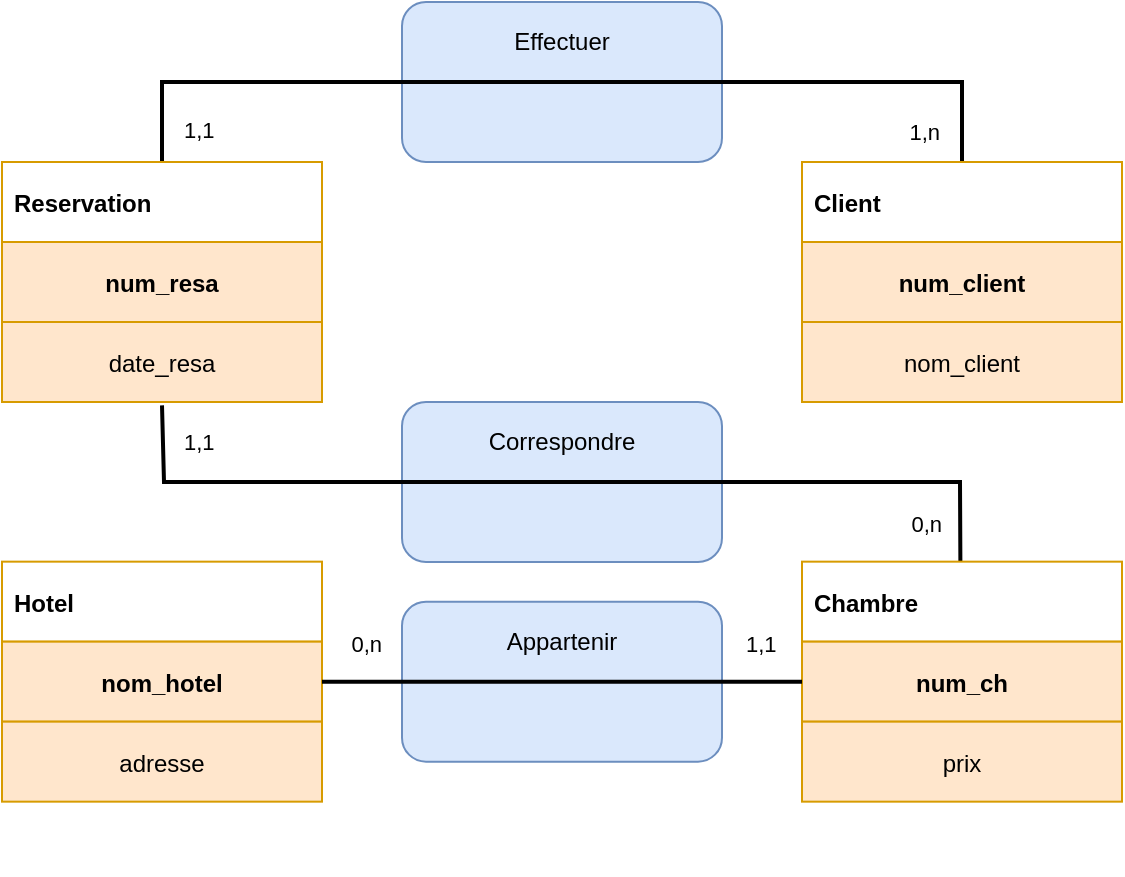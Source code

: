 <mxfile version="13.7.9" type="device"><diagram id="C5RBs43oDa-KdzZeNtuy" name="Page-1"><mxGraphModel dx="905" dy="805" grid="1" gridSize="10" guides="1" tooltips="1" connect="1" arrows="1" fold="1" page="1" pageScale="1" pageWidth="827" pageHeight="1169" math="0" shadow="0"><root><mxCell id="WIyWlLk6GJQsqaUBKTNV-0"/><mxCell id="WIyWlLk6GJQsqaUBKTNV-1" parent="WIyWlLk6GJQsqaUBKTNV-0"/><mxCell id="PyXrXEeF-1hQNWYBlu_b-60" value="" style="group" parent="WIyWlLk6GJQsqaUBKTNV-1" vertex="1" connectable="0"><mxGeometry x="80" y="759.83" width="160" height="120" as="geometry"/></mxCell><mxCell id="PyXrXEeF-1hQNWYBlu_b-61" value="Hotel" style="text;align=left;verticalAlign=middle;spacingLeft=4;spacingRight=4;overflow=hidden;rotatable=0;points=[[0,0.5],[1,0.5]];portConstraint=eastwest;fontStyle=1;strokeColor=#d79b00;fillColor=#ffffff;" parent="PyXrXEeF-1hQNWYBlu_b-60" vertex="1"><mxGeometry width="160" height="40" as="geometry"/></mxCell><mxCell id="PyXrXEeF-1hQNWYBlu_b-62" value="nom_hotel" style="text;align=center;verticalAlign=middle;spacingLeft=4;spacingRight=4;overflow=hidden;rotatable=0;points=[[0,0.5],[1,0.5]];portConstraint=eastwest;fontStyle=1;fillColor=#ffe6cc;strokeColor=#d79b00;" parent="PyXrXEeF-1hQNWYBlu_b-60" vertex="1"><mxGeometry y="40" width="160" height="40" as="geometry"/></mxCell><mxCell id="PyXrXEeF-1hQNWYBlu_b-63" value="adresse" style="text;align=center;verticalAlign=middle;spacingLeft=4;spacingRight=4;overflow=hidden;rotatable=0;points=[[0,0.5],[1,0.5]];portConstraint=eastwest;fontStyle=0;fillColor=#ffe6cc;strokeColor=#d79b00;" parent="PyXrXEeF-1hQNWYBlu_b-60" vertex="1"><mxGeometry y="80" width="160" height="40" as="geometry"/></mxCell><mxCell id="PyXrXEeF-1hQNWYBlu_b-68" value="" style="group;fillColor=#ffffff;" parent="WIyWlLk6GJQsqaUBKTNV-1" vertex="1" connectable="0"><mxGeometry x="280" y="480" width="160" height="80" as="geometry"/></mxCell><mxCell id="PyXrXEeF-1hQNWYBlu_b-69" value="" style="rounded=1;whiteSpace=wrap;html=1;fillColor=#dae8fc;strokeColor=#6c8ebf;" parent="PyXrXEeF-1hQNWYBlu_b-68" vertex="1"><mxGeometry width="160" height="80" as="geometry"/></mxCell><mxCell id="PyXrXEeF-1hQNWYBlu_b-70" value="Effectuer" style="text;html=1;strokeColor=none;fillColor=none;align=center;verticalAlign=middle;whiteSpace=wrap;rounded=0;" parent="PyXrXEeF-1hQNWYBlu_b-68" vertex="1"><mxGeometry width="160" height="40" as="geometry"/></mxCell><mxCell id="PyXrXEeF-1hQNWYBlu_b-71" value="&lt;br&gt;" style="text;html=1;strokeColor=none;fillColor=none;align=center;verticalAlign=middle;whiteSpace=wrap;rounded=0;" parent="PyXrXEeF-1hQNWYBlu_b-68" vertex="1"><mxGeometry y="40" width="160" height="40" as="geometry"/></mxCell><mxCell id="PyXrXEeF-1hQNWYBlu_b-72" value="" style="group;fillColor=#ffffff;" parent="WIyWlLk6GJQsqaUBKTNV-1" vertex="1" connectable="0"><mxGeometry x="280" y="680" width="160" height="80" as="geometry"/></mxCell><mxCell id="PyXrXEeF-1hQNWYBlu_b-73" value="" style="rounded=1;whiteSpace=wrap;html=1;fillColor=#dae8fc;strokeColor=#6c8ebf;" parent="PyXrXEeF-1hQNWYBlu_b-72" vertex="1"><mxGeometry width="160" height="80" as="geometry"/></mxCell><mxCell id="PyXrXEeF-1hQNWYBlu_b-74" value="Correspondre" style="text;html=1;strokeColor=none;fillColor=none;align=center;verticalAlign=middle;whiteSpace=wrap;rounded=0;" parent="PyXrXEeF-1hQNWYBlu_b-72" vertex="1"><mxGeometry width="160" height="40" as="geometry"/></mxCell><mxCell id="PyXrXEeF-1hQNWYBlu_b-85" value="&lt;br&gt;" style="endArrow=none;html=1;strokeWidth=2;rounded=0;endFill=0;exitX=0.5;exitY=1.042;exitDx=0;exitDy=0;exitPerimeter=0;entryX=0.495;entryY=0.042;entryDx=0;entryDy=0;entryPerimeter=0;" parent="WIyWlLk6GJQsqaUBKTNV-1" source="-13-OSI0SRqGNmzRXWGY-2" target="-13-OSI0SRqGNmzRXWGY-10" edge="1"><mxGeometry x="0.131" y="90" relative="1" as="geometry"><mxPoint x="160.96" y="760" as="sourcePoint"/><mxPoint x="639" y="838" as="targetPoint"/><Array as="points"><mxPoint x="161" y="720"/><mxPoint x="559" y="720"/></Array><mxPoint as="offset"/></mxGeometry></mxCell><mxCell id="PyXrXEeF-1hQNWYBlu_b-86" value="&lt;div&gt;1,1&lt;/div&gt;" style="edgeLabel;resizable=0;html=1;align=left;verticalAlign=bottom;labelBackgroundColor=none;" parent="PyXrXEeF-1hQNWYBlu_b-85" connectable="0" vertex="1"><mxGeometry x="-1" relative="1" as="geometry"><mxPoint x="8.92" y="27" as="offset"/></mxGeometry></mxCell><mxCell id="PyXrXEeF-1hQNWYBlu_b-87" value="0,n" style="edgeLabel;resizable=0;html=1;align=right;verticalAlign=bottom;labelBackgroundColor=none;" parent="PyXrXEeF-1hQNWYBlu_b-85" connectable="0" vertex="1"><mxGeometry x="1" relative="1" as="geometry"><mxPoint x="-9.2" y="-11.83" as="offset"/></mxGeometry></mxCell><mxCell id="PyXrXEeF-1hQNWYBlu_b-88" value="&lt;div&gt;&lt;br&gt;&lt;/div&gt;&lt;div&gt;&lt;br&gt;&lt;/div&gt;" style="endArrow=none;html=1;strokeWidth=2;rounded=0;endFill=0;entryX=0.5;entryY=0;entryDx=0;entryDy=0;entryPerimeter=0;" parent="WIyWlLk6GJQsqaUBKTNV-1" source="-13-OSI0SRqGNmzRXWGY-0" edge="1" target="-13-OSI0SRqGNmzRXWGY-6"><mxGeometry relative="1" as="geometry"><mxPoint x="160" y="557.52" as="sourcePoint"/><mxPoint x="619.96" y="560.0" as="targetPoint"/><Array as="points"><mxPoint x="160" y="520"/><mxPoint x="560" y="520"/></Array><mxPoint as="offset"/></mxGeometry></mxCell><mxCell id="PyXrXEeF-1hQNWYBlu_b-89" value="&lt;div&gt;1,1&lt;/div&gt;" style="edgeLabel;resizable=0;html=1;align=left;verticalAlign=bottom;labelBackgroundColor=none;" parent="PyXrXEeF-1hQNWYBlu_b-88" connectable="0" vertex="1"><mxGeometry x="-1" relative="1" as="geometry"><mxPoint x="8.92" y="-7.52" as="offset"/></mxGeometry></mxCell><mxCell id="PyXrXEeF-1hQNWYBlu_b-90" value="1,n" style="edgeLabel;resizable=0;html=1;align=right;verticalAlign=bottom;labelBackgroundColor=none;" parent="PyXrXEeF-1hQNWYBlu_b-88" connectable="0" vertex="1"><mxGeometry x="1" relative="1" as="geometry"><mxPoint x="-10.96" y="-6.99" as="offset"/></mxGeometry></mxCell><mxCell id="-13-OSI0SRqGNmzRXWGY-0" value="Reservation" style="text;align=left;verticalAlign=middle;spacingLeft=4;spacingRight=4;overflow=hidden;rotatable=0;points=[[0,0.5],[1,0.5]];portConstraint=eastwest;fontStyle=1;strokeColor=#d79b00;fillColor=#ffffff;" vertex="1" parent="WIyWlLk6GJQsqaUBKTNV-1"><mxGeometry x="80" y="560" width="160" height="40" as="geometry"/></mxCell><mxCell id="-13-OSI0SRqGNmzRXWGY-1" value="num_resa" style="text;align=center;verticalAlign=middle;spacingLeft=4;spacingRight=4;overflow=hidden;rotatable=0;points=[[0,0.5],[1,0.5]];portConstraint=eastwest;fontStyle=1;fillColor=#ffe6cc;strokeColor=#d79b00;" vertex="1" parent="WIyWlLk6GJQsqaUBKTNV-1"><mxGeometry x="80" y="600" width="160" height="40" as="geometry"/></mxCell><mxCell id="-13-OSI0SRqGNmzRXWGY-2" value="date_resa" style="text;align=center;verticalAlign=middle;spacingLeft=4;spacingRight=4;overflow=hidden;rotatable=0;points=[[0,0.5],[1,0.5]];portConstraint=eastwest;fontStyle=0;fillColor=#ffe6cc;strokeColor=#d79b00;" vertex="1" parent="WIyWlLk6GJQsqaUBKTNV-1"><mxGeometry x="80" y="640" width="160" height="40" as="geometry"/></mxCell><mxCell id="-13-OSI0SRqGNmzRXWGY-6" value="Client" style="text;align=left;verticalAlign=middle;spacingLeft=4;spacingRight=4;overflow=hidden;rotatable=0;points=[[0,0.5],[1,0.5]];portConstraint=eastwest;fontStyle=1;strokeColor=#d79b00;fillColor=#ffffff;" vertex="1" parent="WIyWlLk6GJQsqaUBKTNV-1"><mxGeometry x="480" y="560" width="160" height="40" as="geometry"/></mxCell><mxCell id="-13-OSI0SRqGNmzRXWGY-7" value="num_client" style="text;align=center;verticalAlign=middle;spacingLeft=4;spacingRight=4;overflow=hidden;rotatable=0;points=[[0,0.5],[1,0.5]];portConstraint=eastwest;fontStyle=1;fillColor=#ffe6cc;strokeColor=#d79b00;" vertex="1" parent="WIyWlLk6GJQsqaUBKTNV-1"><mxGeometry x="480" y="600" width="160" height="40" as="geometry"/></mxCell><mxCell id="-13-OSI0SRqGNmzRXWGY-8" value="nom_client" style="text;align=center;verticalAlign=middle;spacingLeft=4;spacingRight=4;overflow=hidden;rotatable=0;points=[[0,0.5],[1,0.5]];portConstraint=eastwest;fontStyle=0;fillColor=#ffe6cc;strokeColor=#d79b00;" vertex="1" parent="WIyWlLk6GJQsqaUBKTNV-1"><mxGeometry x="480" y="640" width="160" height="40" as="geometry"/></mxCell><mxCell id="-13-OSI0SRqGNmzRXWGY-10" value="Chambre" style="text;align=left;verticalAlign=middle;spacingLeft=4;spacingRight=4;overflow=hidden;rotatable=0;points=[[0,0.5],[1,0.5]];portConstraint=eastwest;fontStyle=1;strokeColor=#d79b00;fillColor=#ffffff;" vertex="1" parent="WIyWlLk6GJQsqaUBKTNV-1"><mxGeometry x="480" y="759.83" width="160" height="40" as="geometry"/></mxCell><mxCell id="-13-OSI0SRqGNmzRXWGY-11" value="num_ch" style="text;align=center;verticalAlign=middle;spacingLeft=4;spacingRight=4;overflow=hidden;rotatable=0;points=[[0,0.5],[1,0.5]];portConstraint=eastwest;fontStyle=1;fillColor=#ffe6cc;strokeColor=#d79b00;" vertex="1" parent="WIyWlLk6GJQsqaUBKTNV-1"><mxGeometry x="480" y="799.83" width="160" height="40" as="geometry"/></mxCell><mxCell id="-13-OSI0SRqGNmzRXWGY-12" value="prix" style="text;align=center;verticalAlign=middle;spacingLeft=4;spacingRight=4;overflow=hidden;rotatable=0;points=[[0,0.5],[1,0.5]];portConstraint=eastwest;fontStyle=0;fillColor=#ffe6cc;strokeColor=#d79b00;" vertex="1" parent="WIyWlLk6GJQsqaUBKTNV-1"><mxGeometry x="480" y="839.83" width="160" height="40" as="geometry"/></mxCell><mxCell id="-13-OSI0SRqGNmzRXWGY-19" value="" style="group" vertex="1" connectable="0" parent="WIyWlLk6GJQsqaUBKTNV-1"><mxGeometry x="280" y="779.83" width="160" height="80" as="geometry"/></mxCell><mxCell id="-13-OSI0SRqGNmzRXWGY-20" value="" style="rounded=1;whiteSpace=wrap;html=1;fillColor=#dae8fc;strokeColor=#6c8ebf;" vertex="1" parent="-13-OSI0SRqGNmzRXWGY-19"><mxGeometry width="160" height="80" as="geometry"/></mxCell><mxCell id="-13-OSI0SRqGNmzRXWGY-21" value="Appartenir" style="text;html=1;strokeColor=none;fillColor=none;align=center;verticalAlign=middle;whiteSpace=wrap;rounded=0;" vertex="1" parent="-13-OSI0SRqGNmzRXWGY-19"><mxGeometry width="160" height="40" as="geometry"/></mxCell><mxCell id="-13-OSI0SRqGNmzRXWGY-13" value="&lt;br&gt;" style="endArrow=none;html=1;strokeWidth=2;rounded=0;endFill=0;entryX=1;entryY=0.5;entryDx=0;entryDy=0;exitX=0;exitY=0.5;exitDx=0;exitDy=0;" edge="1" parent="WIyWlLk6GJQsqaUBKTNV-1" source="-13-OSI0SRqGNmzRXWGY-11" target="PyXrXEeF-1hQNWYBlu_b-62"><mxGeometry x="0.131" y="90" relative="1" as="geometry"><mxPoint x="510" y="819.83" as="sourcePoint"/><mxPoint x="649.2" y="847.35" as="targetPoint"/><mxPoint as="offset"/></mxGeometry></mxCell><mxCell id="-13-OSI0SRqGNmzRXWGY-14" value="&lt;div&gt;1,1&lt;/div&gt;" style="edgeLabel;resizable=0;html=1;align=left;verticalAlign=bottom;labelBackgroundColor=none;" connectable="0" vertex="1" parent="-13-OSI0SRqGNmzRXWGY-13"><mxGeometry x="-1" relative="1" as="geometry"><mxPoint x="-30" y="-10" as="offset"/></mxGeometry></mxCell><mxCell id="-13-OSI0SRqGNmzRXWGY-15" value="0,n" style="edgeLabel;resizable=0;html=1;align=right;verticalAlign=bottom;labelBackgroundColor=none;" connectable="0" vertex="1" parent="-13-OSI0SRqGNmzRXWGY-13"><mxGeometry x="1" relative="1" as="geometry"><mxPoint x="30" y="-10" as="offset"/></mxGeometry></mxCell></root></mxGraphModel></diagram></mxfile>